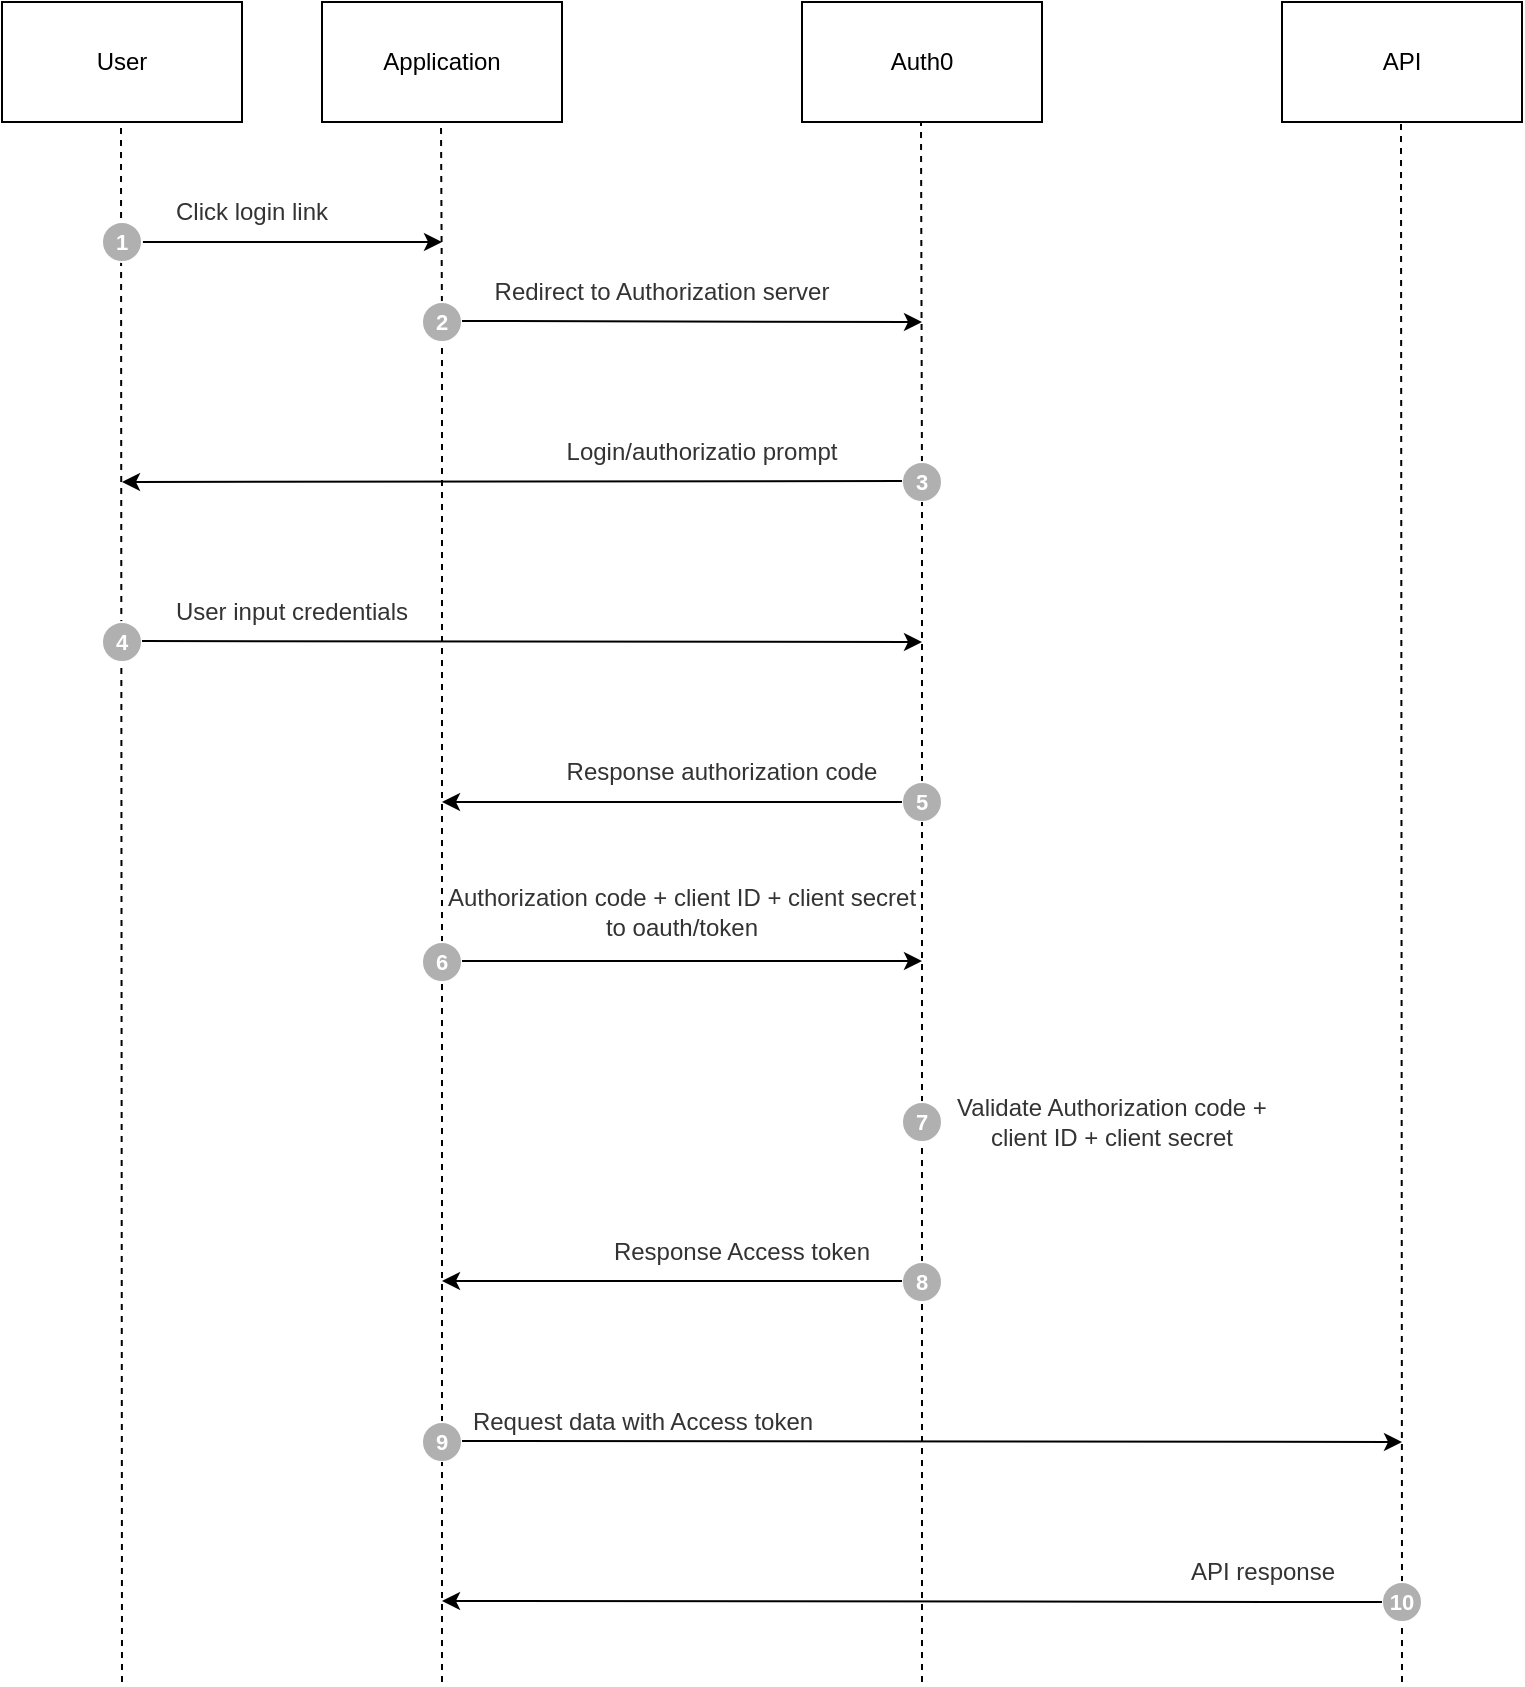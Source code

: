 <mxfile version="20.7.4" type="device"><diagram id="_yR8pwSi_T7vyAXLzCNN" name="Page-1"><mxGraphModel dx="1912" dy="1028" grid="1" gridSize="10" guides="1" tooltips="1" connect="1" arrows="1" fold="1" page="1" pageScale="1" pageWidth="850" pageHeight="1100" math="0" shadow="0"><root><mxCell id="0"/><mxCell id="1" parent="0"/><mxCell id="yQ4NlOk4OkEV-SVMmk_j-1" value="User" style="rounded=0;whiteSpace=wrap;html=1;" vertex="1" parent="1"><mxGeometry x="40" y="40" width="120" height="60" as="geometry"/></mxCell><mxCell id="yQ4NlOk4OkEV-SVMmk_j-2" value="Application" style="rounded=0;whiteSpace=wrap;html=1;" vertex="1" parent="1"><mxGeometry x="200" y="40" width="120" height="60" as="geometry"/></mxCell><mxCell id="yQ4NlOk4OkEV-SVMmk_j-3" value="Auth0" style="rounded=0;whiteSpace=wrap;html=1;" vertex="1" parent="1"><mxGeometry x="440" y="40" width="120" height="60" as="geometry"/></mxCell><mxCell id="yQ4NlOk4OkEV-SVMmk_j-4" value="API" style="rounded=0;whiteSpace=wrap;html=1;" vertex="1" parent="1"><mxGeometry x="680" y="40" width="120" height="60" as="geometry"/></mxCell><mxCell id="yQ4NlOk4OkEV-SVMmk_j-6" value="" style="endArrow=none;dashed=1;html=1;rounded=0;" edge="1" parent="1"><mxGeometry width="50" height="50" relative="1" as="geometry"><mxPoint x="100" y="880" as="sourcePoint"/><mxPoint x="99.5" y="100" as="targetPoint"/></mxGeometry></mxCell><mxCell id="yQ4NlOk4OkEV-SVMmk_j-7" value="" style="endArrow=none;dashed=1;html=1;rounded=0;startArrow=none;" edge="1" parent="1" source="yQ4NlOk4OkEV-SVMmk_j-16"><mxGeometry width="50" height="50" relative="1" as="geometry"><mxPoint x="260" y="681" as="sourcePoint"/><mxPoint x="259.5" y="100" as="targetPoint"/></mxGeometry></mxCell><mxCell id="yQ4NlOk4OkEV-SVMmk_j-8" value="" style="endArrow=none;dashed=1;html=1;rounded=0;startArrow=none;" edge="1" parent="1" source="yQ4NlOk4OkEV-SVMmk_j-19"><mxGeometry width="50" height="50" relative="1" as="geometry"><mxPoint x="500" y="681" as="sourcePoint"/><mxPoint x="499.5" y="100" as="targetPoint"/></mxGeometry></mxCell><mxCell id="yQ4NlOk4OkEV-SVMmk_j-9" value="" style="endArrow=none;dashed=1;html=1;rounded=0;startArrow=none;" edge="1" parent="1" source="yQ4NlOk4OkEV-SVMmk_j-39"><mxGeometry width="50" height="50" relative="1" as="geometry"><mxPoint x="740" y="880" as="sourcePoint"/><mxPoint x="739.5" y="100" as="targetPoint"/></mxGeometry></mxCell><mxCell id="yQ4NlOk4OkEV-SVMmk_j-10" value="" style="endArrow=classic;html=1;rounded=0;" edge="1" parent="1"><mxGeometry width="50" height="50" relative="1" as="geometry"><mxPoint x="100" y="160" as="sourcePoint"/><mxPoint x="260" y="160" as="targetPoint"/></mxGeometry></mxCell><mxCell id="yQ4NlOk4OkEV-SVMmk_j-11" value="&lt;font color=&quot;#ffffff&quot; style=&quot;font-size: 11px;&quot;&gt;1&lt;/font&gt;" style="ellipse;whiteSpace=wrap;html=1;aspect=fixed;fillColor=#B0B0B0;strokeColor=#FFFFFF;verticalAlign=middle;fontStyle=1;fontSize=11;" vertex="1" parent="1"><mxGeometry x="90" y="150" width="20" height="20" as="geometry"/></mxCell><mxCell id="yQ4NlOk4OkEV-SVMmk_j-15" value="&lt;font style=&quot;font-size: 12px;&quot; color=&quot;#333333&quot;&gt;Click login link&lt;/font&gt;" style="text;html=1;strokeColor=none;fillColor=none;align=center;verticalAlign=middle;whiteSpace=wrap;rounded=0;fontSize=11;fontColor=#FFFFFF;" vertex="1" parent="1"><mxGeometry x="120" y="130" width="90" height="30" as="geometry"/></mxCell><mxCell id="yQ4NlOk4OkEV-SVMmk_j-16" value="&lt;font color=&quot;#ffffff&quot; style=&quot;font-size: 11px;&quot;&gt;2&lt;/font&gt;" style="ellipse;whiteSpace=wrap;html=1;aspect=fixed;fillColor=#B0B0B0;strokeColor=#FFFFFF;verticalAlign=middle;fontStyle=1;fontSize=11;" vertex="1" parent="1"><mxGeometry x="250" y="190" width="20" height="20" as="geometry"/></mxCell><mxCell id="yQ4NlOk4OkEV-SVMmk_j-17" value="" style="endArrow=none;dashed=1;html=1;rounded=0;startArrow=none;" edge="1" parent="1" source="yQ4NlOk4OkEV-SVMmk_j-27" target="yQ4NlOk4OkEV-SVMmk_j-16"><mxGeometry width="50" height="50" relative="1" as="geometry"><mxPoint x="260" y="681" as="sourcePoint"/><mxPoint x="259.5" y="100" as="targetPoint"/></mxGeometry></mxCell><mxCell id="yQ4NlOk4OkEV-SVMmk_j-18" value="" style="endArrow=classic;html=1;rounded=0;fontSize=12;fontColor=#333333;" edge="1" parent="1"><mxGeometry width="50" height="50" relative="1" as="geometry"><mxPoint x="270" y="199.5" as="sourcePoint"/><mxPoint x="500" y="200" as="targetPoint"/></mxGeometry></mxCell><mxCell id="yQ4NlOk4OkEV-SVMmk_j-19" value="&lt;font color=&quot;#ffffff&quot; style=&quot;font-size: 11px;&quot;&gt;3&lt;/font&gt;" style="ellipse;whiteSpace=wrap;html=1;aspect=fixed;fillColor=#B0B0B0;strokeColor=#FFFFFF;verticalAlign=middle;fontStyle=1;fontSize=11;" vertex="1" parent="1"><mxGeometry x="490" y="270" width="20" height="20" as="geometry"/></mxCell><mxCell id="yQ4NlOk4OkEV-SVMmk_j-20" value="" style="endArrow=none;dashed=1;html=1;rounded=0;startArrow=none;" edge="1" parent="1" source="yQ4NlOk4OkEV-SVMmk_j-24" target="yQ4NlOk4OkEV-SVMmk_j-19"><mxGeometry width="50" height="50" relative="1" as="geometry"><mxPoint x="500" y="681" as="sourcePoint"/><mxPoint x="499.5" y="100" as="targetPoint"/></mxGeometry></mxCell><mxCell id="yQ4NlOk4OkEV-SVMmk_j-21" value="" style="endArrow=classic;html=1;rounded=0;fontSize=12;fontColor=#333333;" edge="1" parent="1"><mxGeometry width="50" height="50" relative="1" as="geometry"><mxPoint x="490" y="279.5" as="sourcePoint"/><mxPoint x="100" y="280" as="targetPoint"/></mxGeometry></mxCell><mxCell id="yQ4NlOk4OkEV-SVMmk_j-22" value="&lt;font color=&quot;#ffffff&quot; style=&quot;font-size: 11px;&quot;&gt;4&lt;/font&gt;" style="ellipse;whiteSpace=wrap;html=1;aspect=fixed;fillColor=#B0B0B0;strokeColor=#FFFFFF;verticalAlign=middle;fontStyle=1;fontSize=11;" vertex="1" parent="1"><mxGeometry x="90" y="350" width="20" height="20" as="geometry"/></mxCell><mxCell id="yQ4NlOk4OkEV-SVMmk_j-23" value="" style="endArrow=classic;html=1;rounded=0;fontSize=12;fontColor=#333333;" edge="1" parent="1"><mxGeometry width="50" height="50" relative="1" as="geometry"><mxPoint x="110" y="359.5" as="sourcePoint"/><mxPoint x="500" y="360" as="targetPoint"/></mxGeometry></mxCell><mxCell id="yQ4NlOk4OkEV-SVMmk_j-24" value="&lt;font color=&quot;#ffffff&quot; style=&quot;font-size: 11px;&quot;&gt;5&lt;/font&gt;" style="ellipse;whiteSpace=wrap;html=1;aspect=fixed;fillColor=#B0B0B0;strokeColor=#FFFFFF;verticalAlign=middle;fontStyle=1;fontSize=11;" vertex="1" parent="1"><mxGeometry x="490" y="430" width="20" height="20" as="geometry"/></mxCell><mxCell id="yQ4NlOk4OkEV-SVMmk_j-25" value="" style="endArrow=none;dashed=1;html=1;rounded=0;startArrow=none;" edge="1" parent="1" source="yQ4NlOk4OkEV-SVMmk_j-30" target="yQ4NlOk4OkEV-SVMmk_j-24"><mxGeometry width="50" height="50" relative="1" as="geometry"><mxPoint x="500" y="681" as="sourcePoint"/><mxPoint x="500" y="290" as="targetPoint"/></mxGeometry></mxCell><mxCell id="yQ4NlOk4OkEV-SVMmk_j-26" value="" style="endArrow=classic;html=1;rounded=0;fontSize=12;fontColor=#333333;" edge="1" parent="1"><mxGeometry width="50" height="50" relative="1" as="geometry"><mxPoint x="490" y="440" as="sourcePoint"/><mxPoint x="260" y="440" as="targetPoint"/></mxGeometry></mxCell><mxCell id="yQ4NlOk4OkEV-SVMmk_j-27" value="&lt;font color=&quot;#ffffff&quot; style=&quot;font-size: 11px;&quot;&gt;6&lt;/font&gt;" style="ellipse;whiteSpace=wrap;html=1;aspect=fixed;fillColor=#B0B0B0;strokeColor=#FFFFFF;verticalAlign=middle;fontStyle=1;fontSize=11;" vertex="1" parent="1"><mxGeometry x="250" y="510" width="20" height="20" as="geometry"/></mxCell><mxCell id="yQ4NlOk4OkEV-SVMmk_j-28" value="" style="endArrow=none;dashed=1;html=1;rounded=0;startArrow=none;" edge="1" parent="1" source="yQ4NlOk4OkEV-SVMmk_j-36" target="yQ4NlOk4OkEV-SVMmk_j-27"><mxGeometry width="50" height="50" relative="1" as="geometry"><mxPoint x="260" y="830" as="sourcePoint"/><mxPoint x="260" y="210" as="targetPoint"/></mxGeometry></mxCell><mxCell id="yQ4NlOk4OkEV-SVMmk_j-29" value="" style="endArrow=classic;html=1;rounded=0;fontSize=12;fontColor=#333333;" edge="1" parent="1"><mxGeometry width="50" height="50" relative="1" as="geometry"><mxPoint x="270" y="519.5" as="sourcePoint"/><mxPoint x="500" y="519.5" as="targetPoint"/></mxGeometry></mxCell><mxCell id="yQ4NlOk4OkEV-SVMmk_j-30" value="&lt;font color=&quot;#ffffff&quot; style=&quot;font-size: 11px;&quot;&gt;7&lt;/font&gt;" style="ellipse;whiteSpace=wrap;html=1;aspect=fixed;fillColor=#B0B0B0;strokeColor=#FFFFFF;verticalAlign=middle;fontStyle=1;fontSize=11;" vertex="1" parent="1"><mxGeometry x="490" y="590" width="20" height="20" as="geometry"/></mxCell><mxCell id="yQ4NlOk4OkEV-SVMmk_j-31" value="" style="endArrow=none;dashed=1;html=1;rounded=0;startArrow=none;" edge="1" parent="1" source="yQ4NlOk4OkEV-SVMmk_j-32" target="yQ4NlOk4OkEV-SVMmk_j-30"><mxGeometry width="50" height="50" relative="1" as="geometry"><mxPoint x="500" y="830" as="sourcePoint"/><mxPoint x="500" y="450" as="targetPoint"/></mxGeometry></mxCell><mxCell id="yQ4NlOk4OkEV-SVMmk_j-32" value="&lt;font color=&quot;#ffffff&quot; style=&quot;font-size: 11px;&quot;&gt;8&lt;/font&gt;" style="ellipse;whiteSpace=wrap;html=1;aspect=fixed;fillColor=#B0B0B0;strokeColor=#FFFFFF;verticalAlign=middle;fontStyle=1;fontSize=11;" vertex="1" parent="1"><mxGeometry x="490" y="670" width="20" height="20" as="geometry"/></mxCell><mxCell id="yQ4NlOk4OkEV-SVMmk_j-34" value="" style="endArrow=none;dashed=1;html=1;rounded=0;" edge="1" parent="1" target="yQ4NlOk4OkEV-SVMmk_j-32"><mxGeometry width="50" height="50" relative="1" as="geometry"><mxPoint x="500" y="880" as="sourcePoint"/><mxPoint x="500" y="610" as="targetPoint"/></mxGeometry></mxCell><mxCell id="yQ4NlOk4OkEV-SVMmk_j-35" value="" style="endArrow=classic;html=1;rounded=0;fontSize=12;fontColor=#333333;" edge="1" parent="1"><mxGeometry width="50" height="50" relative="1" as="geometry"><mxPoint x="490" y="679.5" as="sourcePoint"/><mxPoint x="260" y="679.5" as="targetPoint"/></mxGeometry></mxCell><mxCell id="yQ4NlOk4OkEV-SVMmk_j-36" value="&lt;font color=&quot;#ffffff&quot; style=&quot;font-size: 11px;&quot;&gt;9&lt;/font&gt;" style="ellipse;whiteSpace=wrap;html=1;aspect=fixed;fillColor=#B0B0B0;strokeColor=#FFFFFF;verticalAlign=middle;fontStyle=1;fontSize=11;" vertex="1" parent="1"><mxGeometry x="250" y="750" width="20" height="20" as="geometry"/></mxCell><mxCell id="yQ4NlOk4OkEV-SVMmk_j-37" value="" style="endArrow=none;dashed=1;html=1;rounded=0;" edge="1" parent="1" target="yQ4NlOk4OkEV-SVMmk_j-36"><mxGeometry width="50" height="50" relative="1" as="geometry"><mxPoint x="260" y="880" as="sourcePoint"/><mxPoint x="260" y="530" as="targetPoint"/></mxGeometry></mxCell><mxCell id="yQ4NlOk4OkEV-SVMmk_j-38" value="" style="endArrow=classic;html=1;rounded=0;fontSize=12;fontColor=#333333;" edge="1" parent="1"><mxGeometry width="50" height="50" relative="1" as="geometry"><mxPoint x="270" y="759.5" as="sourcePoint"/><mxPoint x="740" y="760" as="targetPoint"/></mxGeometry></mxCell><mxCell id="yQ4NlOk4OkEV-SVMmk_j-39" value="&lt;font color=&quot;#ffffff&quot; style=&quot;font-size: 11px;&quot;&gt;10&lt;/font&gt;" style="ellipse;whiteSpace=wrap;html=1;aspect=fixed;fillColor=#B0B0B0;strokeColor=#FFFFFF;verticalAlign=middle;fontStyle=1;fontSize=11;" vertex="1" parent="1"><mxGeometry x="730" y="830" width="20" height="20" as="geometry"/></mxCell><mxCell id="yQ4NlOk4OkEV-SVMmk_j-40" value="" style="endArrow=none;dashed=1;html=1;rounded=0;" edge="1" parent="1" target="yQ4NlOk4OkEV-SVMmk_j-39"><mxGeometry width="50" height="50" relative="1" as="geometry"><mxPoint x="740" y="880" as="sourcePoint"/><mxPoint x="739.5" y="100" as="targetPoint"/></mxGeometry></mxCell><mxCell id="yQ4NlOk4OkEV-SVMmk_j-41" value="" style="endArrow=classic;html=1;rounded=0;fontSize=12;fontColor=#333333;" edge="1" parent="1"><mxGeometry width="50" height="50" relative="1" as="geometry"><mxPoint x="730" y="840" as="sourcePoint"/><mxPoint x="260" y="839.5" as="targetPoint"/></mxGeometry></mxCell><mxCell id="yQ4NlOk4OkEV-SVMmk_j-42" value="Redirect to Authorization server" style="text;html=1;strokeColor=none;fillColor=none;align=center;verticalAlign=middle;whiteSpace=wrap;rounded=0;fontSize=12;fontColor=#333333;" vertex="1" parent="1"><mxGeometry x="280" y="170" width="180" height="30" as="geometry"/></mxCell><mxCell id="yQ4NlOk4OkEV-SVMmk_j-43" value="Login/authorizatio prompt" style="text;html=1;strokeColor=none;fillColor=none;align=center;verticalAlign=middle;whiteSpace=wrap;rounded=0;fontSize=12;fontColor=#333333;" vertex="1" parent="1"><mxGeometry x="300" y="250" width="180" height="30" as="geometry"/></mxCell><mxCell id="yQ4NlOk4OkEV-SVMmk_j-44" value="User input credentials" style="text;html=1;strokeColor=none;fillColor=none;align=center;verticalAlign=middle;whiteSpace=wrap;rounded=0;fontSize=12;fontColor=#333333;" vertex="1" parent="1"><mxGeometry x="110" y="330" width="150" height="30" as="geometry"/></mxCell><mxCell id="yQ4NlOk4OkEV-SVMmk_j-45" value="Response authorization code" style="text;html=1;strokeColor=none;fillColor=none;align=center;verticalAlign=middle;whiteSpace=wrap;rounded=0;fontSize=12;fontColor=#333333;" vertex="1" parent="1"><mxGeometry x="310" y="410" width="180" height="30" as="geometry"/></mxCell><mxCell id="yQ4NlOk4OkEV-SVMmk_j-46" value="Authorization code + client ID + client secret to oauth/token" style="text;html=1;strokeColor=none;fillColor=none;align=center;verticalAlign=middle;whiteSpace=wrap;rounded=0;fontSize=12;fontColor=#333333;" vertex="1" parent="1"><mxGeometry x="260" y="480" width="240" height="30" as="geometry"/></mxCell><mxCell id="yQ4NlOk4OkEV-SVMmk_j-47" value="Validate Authorization code + client ID + client secret" style="text;html=1;strokeColor=none;fillColor=none;align=center;verticalAlign=middle;whiteSpace=wrap;rounded=0;fontSize=12;fontColor=#333333;" vertex="1" parent="1"><mxGeometry x="510" y="585" width="170" height="30" as="geometry"/></mxCell><mxCell id="yQ4NlOk4OkEV-SVMmk_j-48" value="Response Access token" style="text;html=1;strokeColor=none;fillColor=none;align=center;verticalAlign=middle;whiteSpace=wrap;rounded=0;fontSize=12;fontColor=#333333;" vertex="1" parent="1"><mxGeometry x="320" y="650" width="180" height="30" as="geometry"/></mxCell><mxCell id="yQ4NlOk4OkEV-SVMmk_j-49" value="Request data with Access token" style="text;html=1;align=center;verticalAlign=middle;resizable=0;points=[];autosize=1;strokeColor=none;fillColor=none;fontSize=12;fontColor=#333333;" vertex="1" parent="1"><mxGeometry x="265" y="735" width="190" height="30" as="geometry"/></mxCell><mxCell id="yQ4NlOk4OkEV-SVMmk_j-50" value="API response" style="text;html=1;align=center;verticalAlign=middle;resizable=0;points=[];autosize=1;strokeColor=none;fillColor=none;fontSize=12;fontColor=#333333;" vertex="1" parent="1"><mxGeometry x="620" y="810" width="100" height="30" as="geometry"/></mxCell></root></mxGraphModel></diagram></mxfile>